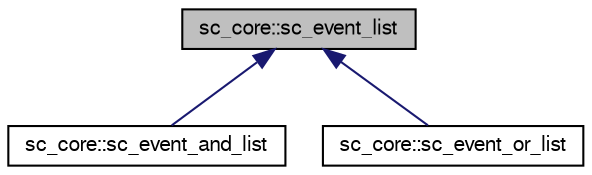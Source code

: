 digraph "sc_core::sc_event_list"
{
  edge [fontname="FreeSans",fontsize="10",labelfontname="FreeSans",labelfontsize="10"];
  node [fontname="FreeSans",fontsize="10",shape=record];
  Node0 [label="sc_core::sc_event_list",height=0.2,width=0.4,color="black", fillcolor="grey75", style="filled", fontcolor="black"];
  Node0 -> Node1 [dir="back",color="midnightblue",fontsize="10",style="solid",fontname="FreeSans"];
  Node1 [label="sc_core::sc_event_and_list",height=0.2,width=0.4,color="black", fillcolor="white", style="filled",URL="$a01820.html"];
  Node0 -> Node2 [dir="back",color="midnightblue",fontsize="10",style="solid",fontname="FreeSans"];
  Node2 [label="sc_core::sc_event_or_list",height=0.2,width=0.4,color="black", fillcolor="white", style="filled",URL="$a01824.html"];
}
